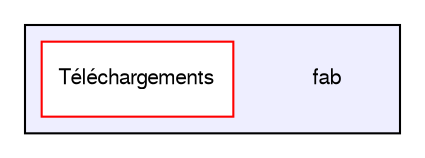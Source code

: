 digraph "/home/fab" {
  bgcolor=transparent;
  compound=true
  node [ fontsize="10", fontname="FreeSans"];
  edge [ labelfontsize="10", labelfontname="FreeSans"];
  subgraph clusterdir_6fa4fa413285afce10fc1837291fe38d {
    graph [ bgcolor="#eeeeff", pencolor="black", label="" URL="dir_6fa4fa413285afce10fc1837291fe38d.html"];
    dir_6fa4fa413285afce10fc1837291fe38d [shape=plaintext label="fab"];
    dir_7a93c772ae46a137e7e45ee67cac20e1 [shape=box label="Téléchargements" color="red" fillcolor="white" style="filled" URL="dir_7a93c772ae46a137e7e45ee67cac20e1.html"];
  }
}
